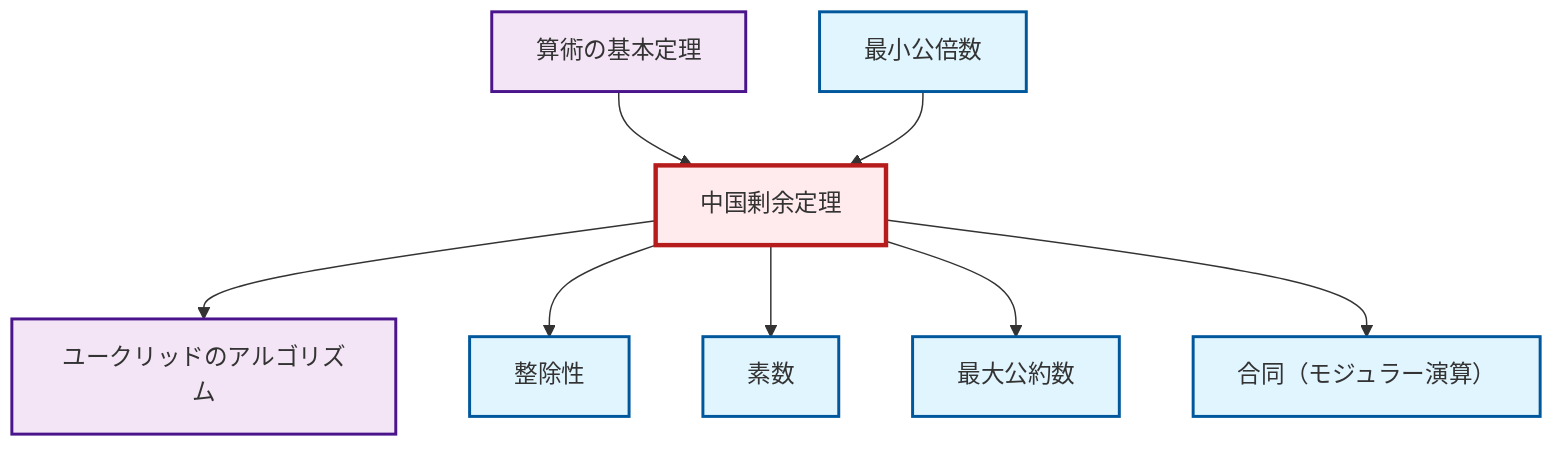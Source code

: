 graph TD
    classDef definition fill:#e1f5fe,stroke:#01579b,stroke-width:2px
    classDef theorem fill:#f3e5f5,stroke:#4a148c,stroke-width:2px
    classDef axiom fill:#fff3e0,stroke:#e65100,stroke-width:2px
    classDef example fill:#e8f5e9,stroke:#1b5e20,stroke-width:2px
    classDef current fill:#ffebee,stroke:#b71c1c,stroke-width:3px
    thm-euclidean-algorithm["ユークリッドのアルゴリズム"]:::theorem
    def-congruence["合同（モジュラー演算）"]:::definition
    def-lcm["最小公倍数"]:::definition
    def-divisibility["整除性"]:::definition
    thm-fundamental-arithmetic["算術の基本定理"]:::theorem
    def-prime["素数"]:::definition
    thm-chinese-remainder["中国剰余定理"]:::theorem
    def-gcd["最大公約数"]:::definition
    thm-chinese-remainder --> thm-euclidean-algorithm
    thm-chinese-remainder --> def-divisibility
    thm-fundamental-arithmetic --> thm-chinese-remainder
    def-lcm --> thm-chinese-remainder
    thm-chinese-remainder --> def-prime
    thm-chinese-remainder --> def-gcd
    thm-chinese-remainder --> def-congruence
    class thm-chinese-remainder current